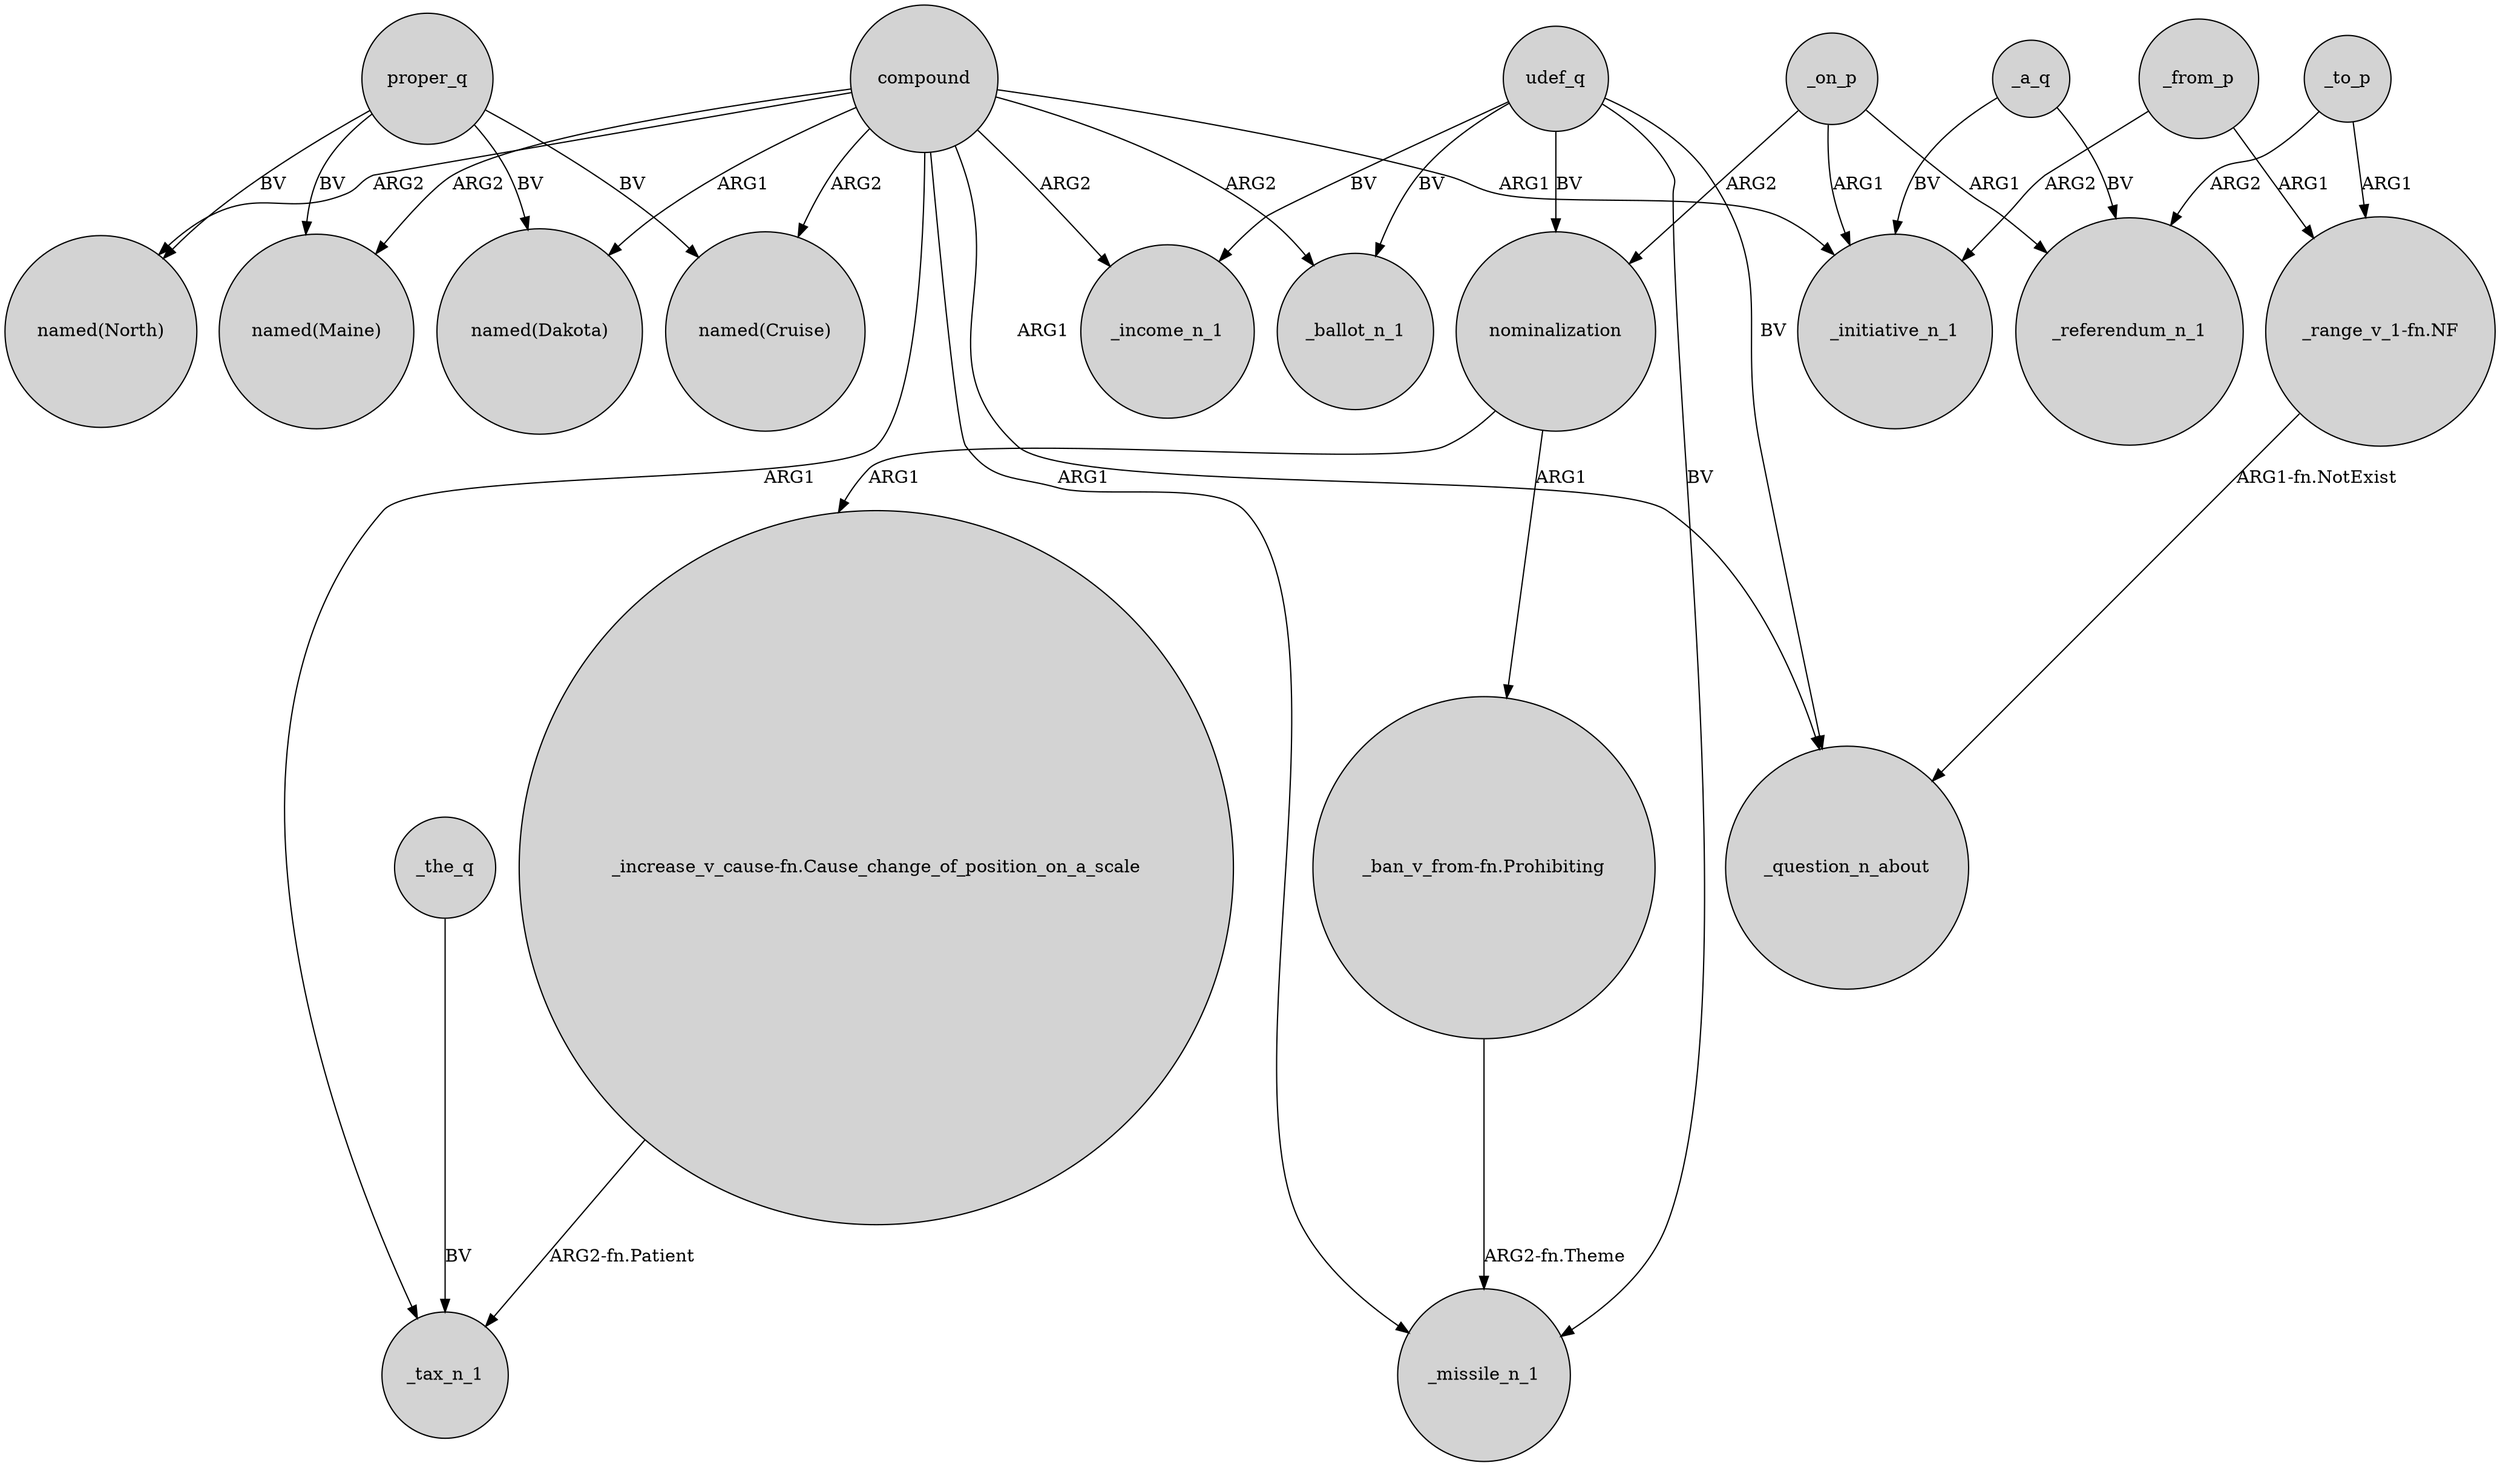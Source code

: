 digraph {
	node [shape=circle style=filled]
	compound -> "named(North)" [label=ARG2]
	_on_p -> _initiative_n_1 [label=ARG1]
	nominalization -> "_increase_v_cause-fn.Cause_change_of_position_on_a_scale" [label=ARG1]
	proper_q -> "named(North)" [label=BV]
	_on_p -> nominalization [label=ARG2]
	_the_q -> _tax_n_1 [label=BV]
	proper_q -> "named(Dakota)" [label=BV]
	udef_q -> _question_n_about [label=BV]
	_to_p -> _referendum_n_1 [label=ARG2]
	_to_p -> "_range_v_1-fn.NF" [label=ARG1]
	compound -> _missile_n_1 [label=ARG1]
	compound -> _tax_n_1 [label=ARG1]
	proper_q -> "named(Maine)" [label=BV]
	compound -> _initiative_n_1 [label=ARG1]
	_on_p -> _referendum_n_1 [label=ARG1]
	compound -> _income_n_1 [label=ARG2]
	nominalization -> "_ban_v_from-fn.Prohibiting" [label=ARG1]
	_a_q -> _referendum_n_1 [label=BV]
	compound -> _ballot_n_1 [label=ARG2]
	udef_q -> _ballot_n_1 [label=BV]
	"_range_v_1-fn.NF" -> _question_n_about [label="ARG1-fn.NotExist"]
	_from_p -> _initiative_n_1 [label=ARG2]
	udef_q -> nominalization [label=BV]
	"_ban_v_from-fn.Prohibiting" -> _missile_n_1 [label="ARG2-fn.Theme"]
	_a_q -> _initiative_n_1 [label=BV]
	compound -> "named(Dakota)" [label=ARG1]
	compound -> _question_n_about [label=ARG1]
	_from_p -> "_range_v_1-fn.NF" [label=ARG1]
	compound -> "named(Cruise)" [label=ARG2]
	proper_q -> "named(Cruise)" [label=BV]
	udef_q -> _missile_n_1 [label=BV]
	"_increase_v_cause-fn.Cause_change_of_position_on_a_scale" -> _tax_n_1 [label="ARG2-fn.Patient"]
	udef_q -> _income_n_1 [label=BV]
	compound -> "named(Maine)" [label=ARG2]
}
